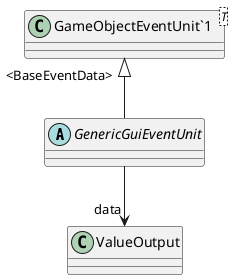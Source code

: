 @startuml
abstract class GenericGuiEventUnit {
}
class "GameObjectEventUnit`1"<T> {
}
"GameObjectEventUnit`1" "<BaseEventData>" <|-- GenericGuiEventUnit
GenericGuiEventUnit --> "data" ValueOutput
@enduml
